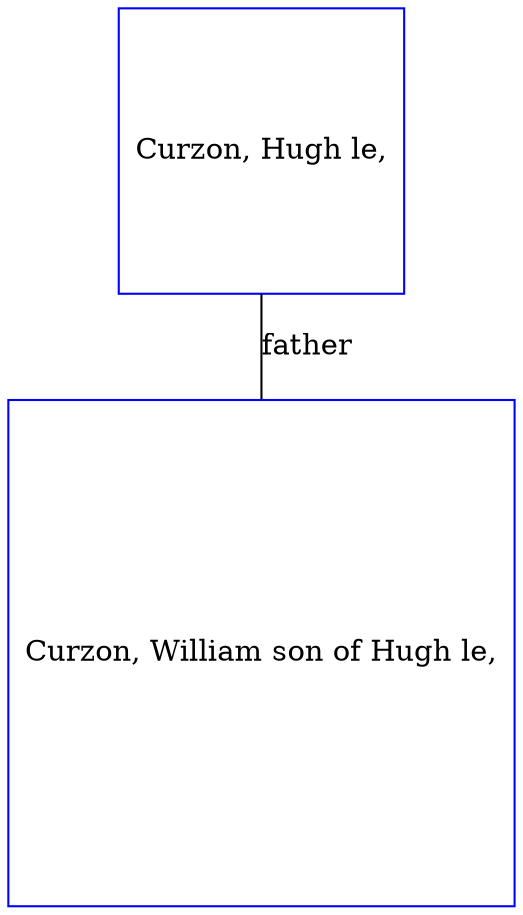 digraph D {
    edge [dir=none];    node [shape=box];    "001609"   [label="Curzon, Hugh le,", shape=box, regular=1, color="blue"] ;
"001610"   [label="Curzon, William son of Hugh le,", shape=box, regular=1, color="blue"] ;
001609->001610 [label="father",arrowsize=0.0]; 
}